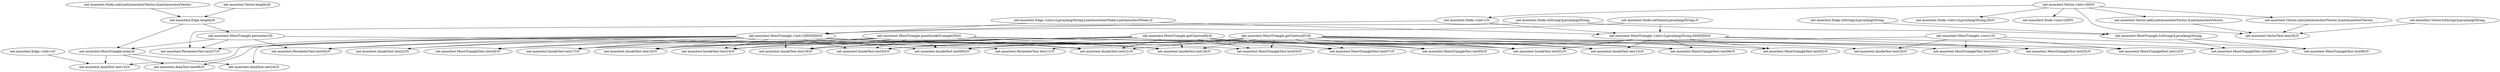 digraph MoreTriangle_method {
    "net.mooctest.Node.setName(Ljava/lang/String;)V"->"net.mooctest.MoreTriangle.<init>(DDDDDD)V";
    "net.mooctest.Node.<init>()V"->"net.mooctest.MoreTriangle.<init>(DDDDDD)V";
    "net.mooctest.Edge.<init>(Ljava/lang/String;Lnet/mooctest/Node;Lnet/mooctest/Node;)V"->"net.mooctest.MoreTriangle.<init>(DDDDDD)V";
    "net.mooctest.MoreTriangle.getCentroidX()D"->"net.mooctest.MoreTriangleTest.test05()V";
    "net.mooctest.MoreTriangle.getCentroidY()D"->"net.mooctest.MoreTriangleTest.test05()V";
    "net.mooctest.MoreTriangle.<init>(DDDDDD)V"->"net.mooctest.MoreTriangleTest.test05()V";
    "net.mooctest.Node.setName(Ljava/lang/String;)V"->"net.mooctest.MoreTriangle.<init>(Ljava/lang/String;DDDDDD)V";
    "net.mooctest.Node.<init>()V"->"net.mooctest.MoreTriangle.<init>(Ljava/lang/String;DDDDDD)V";
    "net.mooctest.Edge.<init>(Ljava/lang/String;Lnet/mooctest/Node;Lnet/mooctest/Node;)V"->"net.mooctest.MoreTriangle.<init>(Ljava/lang/String;DDDDDD)V";
    "net.mooctest.MoreTriangle.perimeter()D"->"net.mooctest.PerimeterTest.test04()V";
    "net.mooctest.MoreTriangle.getCentroidY()D"->"net.mooctest.PerimeterTest.test04()V";
    "net.mooctest.MoreTriangle.<init>(DDDDDD)V"->"net.mooctest.PerimeterTest.test04()V";
    "net.mooctest.MoreTriangle.perimeter()D"->"net.mooctest.MoreTriangle.area()D";
    "net.mooctest.Edge.length()D"->"net.mooctest.MoreTriangle.area()D";
    "net.mooctest.Vector.<init>(DD)V"->"net.mooctest.Node.<init>(Ljava/lang/String;DD)V";
    "net.mooctest.MoreTriangle.pointInsideTriangle(DD)Z"->"net.mooctest.InsideTest.test16()V";
    "net.mooctest.MoreTriangle.getCentroidX()D"->"net.mooctest.InsideTest.test16()V";
    "net.mooctest.MoreTriangle.getCentroidY()D"->"net.mooctest.InsideTest.test16()V";
    "net.mooctest.MoreTriangle.<init>(DDDDDD)V"->"net.mooctest.InsideTest.test16()V";
    "net.mooctest.Edge.<init>()V"->"net.mooctest.AreaTest.test13()V";
    "net.mooctest.MoreTriangle.<init>(DDDDDD)V"->"net.mooctest.AreaTest.test13()V";
    "net.mooctest.MoreTriangle.area()D"->"net.mooctest.AreaTest.test13()V";
    "net.mooctest.MoreTriangle.pointInsideTriangle(DD)Z"->"net.mooctest.InsideTest.test22()V";
    "net.mooctest.MoreTriangle.<init>(DDDDDD)V"->"net.mooctest.InsideTest.test22()V";
    "net.mooctest.MoreTriangle.getCentroidX()D"->"net.mooctest.MoreTriangleTest.test03()V";
    "net.mooctest.MoreTriangle.getCentroidY()D"->"net.mooctest.MoreTriangleTest.test03()V";
    "net.mooctest.MoreTriangle.<init>(DDDDDD)V"->"net.mooctest.MoreTriangleTest.test03()V";
    "net.mooctest.MoreTriangle.pointInsideTriangle(DD)Z"->"net.mooctest.InsideTest.test14()V";
    "net.mooctest.MoreTriangle.getCentroidX()D"->"net.mooctest.InsideTest.test14()V";
    "net.mooctest.MoreTriangle.getCentroidY()D"->"net.mooctest.InsideTest.test14()V";
    "net.mooctest.MoreTriangle.<init>(DDDDDD)V"->"net.mooctest.InsideTest.test14()V";
    "net.mooctest.MoreTriangle.<init>(DDDDDD)V"->"net.mooctest.AreaTest.test24()V";
    "net.mooctest.MoreTriangle.area()D"->"net.mooctest.AreaTest.test24()V";
    "net.mooctest.MoreTriangle.pointInsideTriangle(DD)Z"->"net.mooctest.InsideTest.test01()V";
    "net.mooctest.MoreTriangle.getCentroidX()D"->"net.mooctest.InsideTest.test01()V";
    "net.mooctest.MoreTriangle.getCentroidY()D"->"net.mooctest.InsideTest.test01()V";
    "net.mooctest.MoreTriangle.<init>(Ljava/lang/String;DDDDDD)V"->"net.mooctest.InsideTest.test01()V";
    "net.mooctest.MoreTriangle.pointInsideTriangle(DD)Z"->"net.mooctest.InsideTest.test19()V";
    "net.mooctest.MoreTriangle.getCentroidX()D"->"net.mooctest.InsideTest.test19()V";
    "net.mooctest.MoreTriangle.getCentroidY()D"->"net.mooctest.InsideTest.test19()V";
    "net.mooctest.MoreTriangle.<init>(DDDDDD)V"->"net.mooctest.InsideTest.test19()V";
    "net.mooctest.MoreTriangle.pointInsideTriangle(DD)Z"->"net.mooctest.InsideTest.test20()V";
    "net.mooctest.MoreTriangle.getCentroidX()D"->"net.mooctest.InsideTest.test20()V";
    "net.mooctest.MoreTriangle.getCentroidY()D"->"net.mooctest.InsideTest.test20()V";
    "net.mooctest.MoreTriangle.<init>(DDDDDD)V"->"net.mooctest.InsideTest.test20()V";
    "net.mooctest.MoreTriangle.getCentroidX()D"->"net.mooctest.MoreTriangleTest.test06()V";
    "net.mooctest.MoreTriangle.getCentroidY()D"->"net.mooctest.MoreTriangleTest.test06()V";
    "net.mooctest.MoreTriangle.<init>(Ljava/lang/String;DDDDDD)V"->"net.mooctest.MoreTriangleTest.test06()V";
    "net.mooctest.Vector.<init>(DD)V"->"net.mooctest.Node.<init>(DD)V";
    "net.mooctest.MoreTriangle.getCentroidY()D"->"net.mooctest.MoreTriangleTest.test25()V";
    "net.mooctest.MoreTriangle.<init>(Ljava/lang/String;DDDDDD)V"->"net.mooctest.MoreTriangleTest.test25()V";
    "net.mooctest.MoreTriangle.<init>(DDDDDD)V"->"net.mooctest.AreaTest.test08()V";
    "net.mooctest.MoreTriangle.area()D"->"net.mooctest.AreaTest.test08()V";
    "net.mooctest.MoreTriangle.pointInsideTriangle(DD)Z"->"net.mooctest.InsideTest.test17()V";
    "net.mooctest.MoreTriangle.getCentroidX()D"->"net.mooctest.InsideTest.test17()V";
    "net.mooctest.MoreTriangle.<init>(DDDDDD)V"->"net.mooctest.InsideTest.test17()V";
    "net.mooctest.Node.sub(Lnet/mooctest/Vector;)Lnet/mooctest/Vector;"->"net.mooctest.Edge.length()D";
    "net.mooctest.Vector.length()D"->"net.mooctest.Edge.length()D";
    "net.mooctest.MoreTriangle.getCentroidY()D"->"net.mooctest.MoreTriangleTest.test12()V";
    "net.mooctest.MoreTriangle.<init>()V"->"net.mooctest.MoreTriangleTest.test12()V";
    "net.mooctest.MoreTriangle.perimeter()D"->"net.mooctest.PerimeterTest.test11()V";
    "net.mooctest.MoreTriangle.<init>()V"->"net.mooctest.PerimeterTest.test11()V";
    "net.mooctest.Vector.add(Lnet/mooctest/Vector;)Lnet/mooctest/Vector;"->"net.mooctest.VectorTest.test29()V";
    "net.mooctest.Vector.sub(Lnet/mooctest/Vector;)Lnet/mooctest/Vector;"->"net.mooctest.VectorTest.test29()V";
    "net.mooctest.Vector.toString()Ljava/lang/String;"->"net.mooctest.VectorTest.test29()V";
    "net.mooctest.Vector.<init>(DD)V"->"net.mooctest.VectorTest.test29()V";
    "net.mooctest.MoreTriangle.pointInsideTriangle(DD)Z"->"net.mooctest.InsideTest.test10()V";
    "net.mooctest.MoreTriangle.<init>()V"->"net.mooctest.InsideTest.test10()V";
    "net.mooctest.MoreTriangle.pointInsideTriangle(DD)Z"->"net.mooctest.InsideTest.test000()V";
    "net.mooctest.MoreTriangle.getCentroidX()D"->"net.mooctest.InsideTest.test000()V";
    "net.mooctest.MoreTriangle.getCentroidY()D"->"net.mooctest.InsideTest.test000()V";
    "net.mooctest.MoreTriangle.<init>(DDDDDD)V"->"net.mooctest.InsideTest.test000()V";
    "net.mooctest.Vector.<init>(DD)V"->"net.mooctest.Node.<init>()V";
    "net.mooctest.MoreTriangle.getCentroidX()D"->"net.mooctest.MoreTriangleTest.test23()V";
    "net.mooctest.MoreTriangle.<init>()V"->"net.mooctest.MoreTriangleTest.test23()V";
    "net.mooctest.MoreTriangle.toString()Ljava/lang/String;"->"net.mooctest.MoreTriangleTest.test09()V";
    "net.mooctest.MoreTriangle.<init>()V"->"net.mooctest.MoreTriangleTest.test09()V";
    "net.mooctest.MoreTriangle.pointInsideTriangle(DD)Z"->"net.mooctest.InsideTest.test15()V";
    "net.mooctest.MoreTriangle.getCentroidX()D"->"net.mooctest.InsideTest.test15()V";
    "net.mooctest.MoreTriangle.getCentroidY()D"->"net.mooctest.InsideTest.test15()V";
    "net.mooctest.MoreTriangle.<init>(Ljava/lang/String;DDDDDD)V"->"net.mooctest.InsideTest.test15()V";
    "net.mooctest.Vector.<init>(DD)V"->"net.mooctest.Vector.add(Lnet/mooctest/Vector;)Lnet/mooctest/Vector;";
    "net.mooctest.Vector.<init>(DD)V"->"net.mooctest.Vector.sub(Lnet/mooctest/Vector;)Lnet/mooctest/Vector;";
    "net.mooctest.MoreTriangle.toString()Ljava/lang/String;"->"net.mooctest.MoreTriangleTest.test28()V";
    "net.mooctest.MoreTriangle.<init>(Ljava/lang/String;DDDDDD)V"->"net.mooctest.MoreTriangleTest.test28()V";
    "net.mooctest.Node.toString()Ljava/lang/String;"->"net.mooctest.PerimeterTest.test27()V";
    "net.mooctest.MoreTriangle.perimeter()D"->"net.mooctest.PerimeterTest.test27()V";
    "net.mooctest.MoreTriangle.<init>(DDDDDD)V"->"net.mooctest.PerimeterTest.test27()V";
    "net.mooctest.Node.toString()Ljava/lang/String;"->"net.mooctest.MoreTriangle.toString()Ljava/lang/String;";
    "net.mooctest.Edge.toString()Ljava/lang/String;"->"net.mooctest.MoreTriangle.toString()Ljava/lang/String;";
    "net.mooctest.MoreTriangle.pointInsideTriangle(DD)Z"->"net.mooctest.InsideTest.test21()V";
    "net.mooctest.MoreTriangle.getCentroidX()D"->"net.mooctest.InsideTest.test21()V";
    "net.mooctest.MoreTriangle.getCentroidY()D"->"net.mooctest.InsideTest.test21()V";
    "net.mooctest.MoreTriangle.<init>(DDDDDD)V"->"net.mooctest.InsideTest.test21()V";
    "net.mooctest.Edge.length()D"->"net.mooctest.MoreTriangle.perimeter()D";
    "net.mooctest.MoreTriangle.getCentroidX()D"->"net.mooctest.MoreTriangleTest.test02()V";
    "net.mooctest.MoreTriangle.getCentroidY()D"->"net.mooctest.MoreTriangleTest.test02()V";
    "net.mooctest.MoreTriangle.<init>(Ljava/lang/String;DDDDDD)V"->"net.mooctest.MoreTriangleTest.test02()V";
    "net.mooctest.MoreTriangle.getCentroidX()D"->"net.mooctest.MoreTriangleTest.test07()V";
    "net.mooctest.MoreTriangle.getCentroidY()D"->"net.mooctest.MoreTriangleTest.test07()V";
    "net.mooctest.MoreTriangle.<init>(DDDDDD)V"->"net.mooctest.MoreTriangleTest.test07()V";
    "net.mooctest.MoreTriangle.getCentroidX()D"->"net.mooctest.MoreTriangleTest.test26()V";
    "net.mooctest.MoreTriangle.<init>(DDDDDD)V"->"net.mooctest.MoreTriangleTest.test26()V";
    "net.mooctest.MoreTriangle.pointInsideTriangle(DD)Z"->"net.mooctest.InsideTest.test18()V";
    "net.mooctest.MoreTriangle.getCentroidX()D"->"net.mooctest.InsideTest.test18()V";
    "net.mooctest.MoreTriangle.getCentroidY()D"->"net.mooctest.InsideTest.test18()V";
    "net.mooctest.MoreTriangle.<init>(DDDDDD)V"->"net.mooctest.InsideTest.test18()V";
}